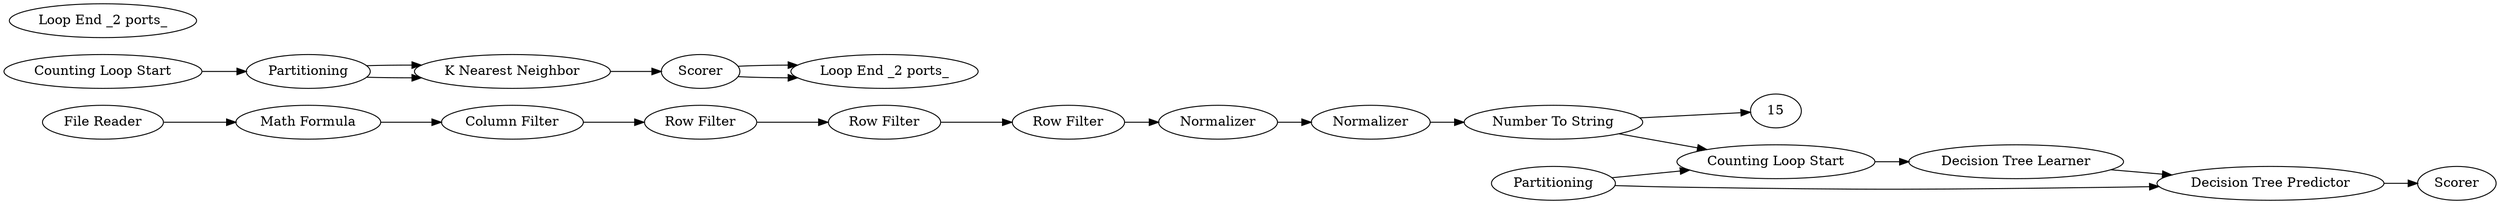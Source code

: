digraph {
	1 [label="File Reader"]
	3 [label="Number To String"]
	6 [label=Normalizer]
	7 [label="Math Formula"]
	8 [label="Column Filter"]
	9 [label="Row Filter"]
	12 [label=Normalizer]
	13 [label="Row Filter"]
	14 [label="Row Filter"]
	2 [label=Partitioning]
	4 [label="K Nearest Neighbor"]
	5 [label=Scorer]
	10 [label="Counting Loop Start"]
	11 [label="Loop End _2 ports_"]
	16 [label="Decision Tree Learner"]
	17 [label="Decision Tree Predictor"]
	18 [label=Partitioning]
	19 [label=Scorer]
	20 [label="Counting Loop Start"]
	21 [label="Loop End _2 ports_"]
	2 -> 4
	2 -> 4
	4 -> 5
	5 -> 11
	5 -> 11
	10 -> 2
	16 -> 17
	17 -> 19
	18 -> 17
	18 -> 20
	20 -> 16
	1 -> 7
	3 -> 15
	3 -> 20
	6 -> 12
	7 -> 8
	8 -> 9
	9 -> 13
	12 -> 3
	13 -> 14
	14 -> 6
	rankdir=LR
}
